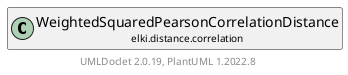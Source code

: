 @startuml
    remove .*\.(Instance|Par|Parameterizer|Factory)$
    set namespaceSeparator none
    hide empty fields
    hide empty methods

    class "<size:14>WeightedSquaredPearsonCorrelationDistance.Par\n<size:10>elki.distance.correlation" as elki.distance.correlation.WeightedSquaredPearsonCorrelationDistance.Par [[WeightedSquaredPearsonCorrelationDistance.Par.html]] {
        #weights: double[]
        +configure(Parameterization): void
        +make(): WeightedSquaredPearsonCorrelationDistance
    }

    interface "<size:14>Parameterizer\n<size:10>elki.utilities.optionhandling" as elki.utilities.optionhandling.Parameterizer [[../../utilities/optionhandling/Parameterizer.html]] {
        {abstract} +make(): Object
    }
    class "<size:14>WeightedSquaredPearsonCorrelationDistance\n<size:10>elki.distance.correlation" as elki.distance.correlation.WeightedSquaredPearsonCorrelationDistance [[WeightedSquaredPearsonCorrelationDistance.html]]

    elki.utilities.optionhandling.Parameterizer <|.. elki.distance.correlation.WeightedSquaredPearsonCorrelationDistance.Par
    elki.distance.correlation.WeightedSquaredPearsonCorrelationDistance +-- elki.distance.correlation.WeightedSquaredPearsonCorrelationDistance.Par

    center footer UMLDoclet 2.0.19, PlantUML 1.2022.8
@enduml
